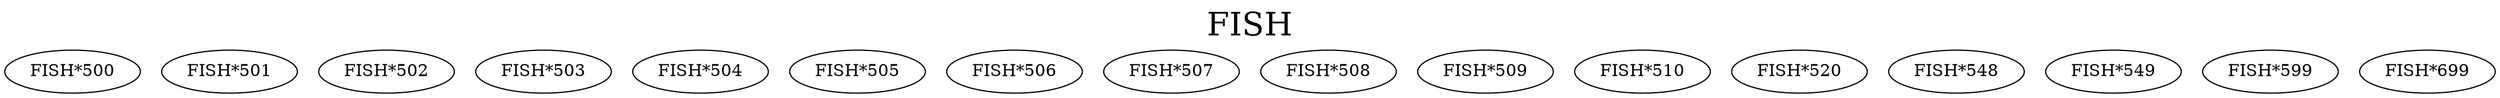 digraph FISH {
labelloc = "t";
label = "FISH"
fontsize = 27;
"FISH*500"
"FISH*501"
"FISH*502"
"FISH*503"
"FISH*504"
"FISH*505"
"FISH*506"
"FISH*507"
"FISH*508"
"FISH*509"
"FISH*510"
"FISH*520"
"FISH*548"
"FISH*549"
"FISH*599"
"FISH*699"
}
